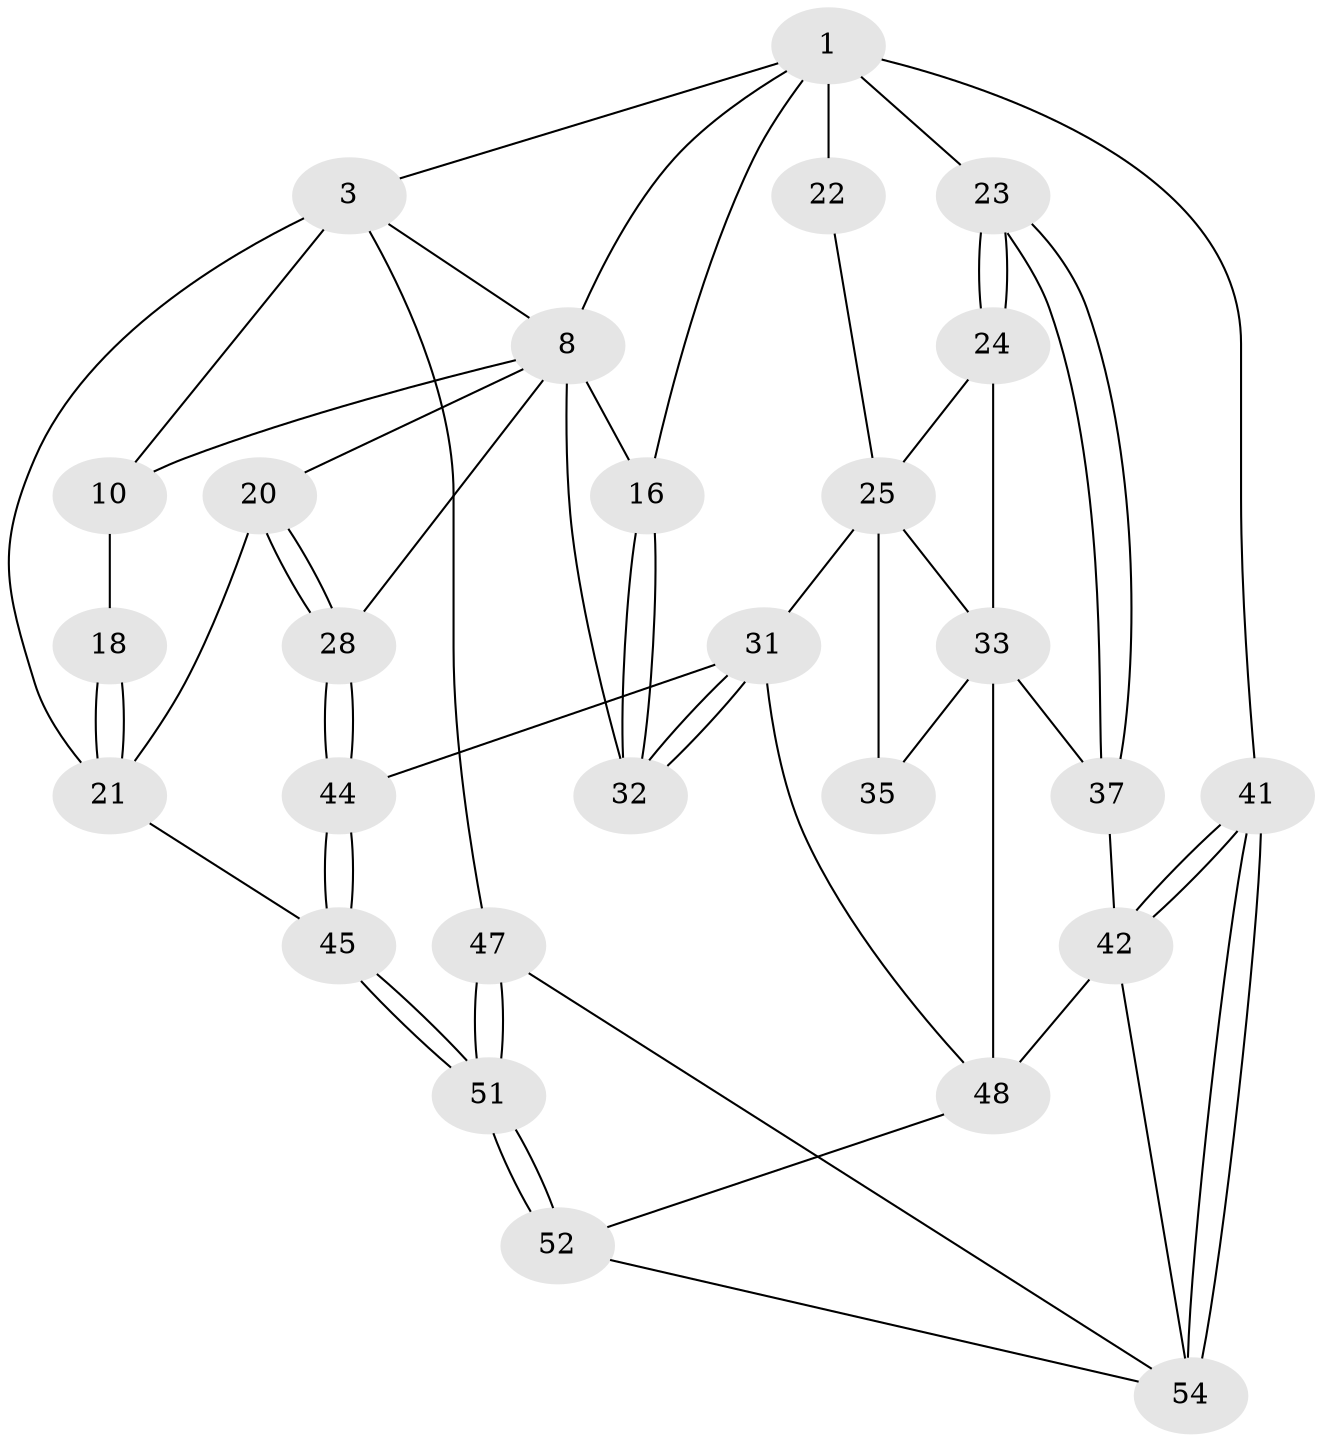 // original degree distribution, {3: 0.03636363636363636, 5: 0.5454545454545454, 6: 0.18181818181818182, 4: 0.23636363636363636}
// Generated by graph-tools (version 1.1) at 2025/21/03/04/25 18:21:39]
// undirected, 27 vertices, 61 edges
graph export_dot {
graph [start="1"]
  node [color=gray90,style=filled];
  1 [pos="+0.8469440199732706+0",super="+2+6"];
  3 [pos="+0+0",super="+4+29"];
  8 [pos="+0.46862845884621385+0.045026620592247296",super="+13"];
  10 [pos="+0.08529013105412085+0.04337714238443077",super="+19+11"];
  16 [pos="+0.5701543013242182+0.2786922530607269"];
  18 [pos="+0.19057840862854641+0.24761930607021093"];
  20 [pos="+0.30578282383475847+0.3131959924470082"];
  21 [pos="+0.2069314093787638+0.28295790246955005",super="+39"];
  22 [pos="+0.6982098306009568+0.18310650297479267"];
  23 [pos="+1+0"];
  24 [pos="+0.8056955819581721+0.2123508169026431"];
  25 [pos="+0.7291997467480628+0.21157036295284332",super="+26"];
  28 [pos="+0.34724457964183836+0.35795357582204795"];
  31 [pos="+0.6265298012852786+0.4230772859491738",super="+46"];
  32 [pos="+0.5870942002000104+0.3547471899189595"];
  33 [pos="+0.8336884275225279+0.2760715552536105",super="+34+36"];
  35 [pos="+0.7768348729558553+0.42222157591468235"];
  37 [pos="+1+0.3292517884414784"];
  41 [pos="+1+0.917170375401856"];
  42 [pos="+1+0.683518988375741",super="+53+43"];
  44 [pos="+0.374316344735854+0.47787907147103925"];
  45 [pos="+0.09236784256750177+0.9219841573460941"];
  47 [pos="+0+1"];
  48 [pos="+0.8283802639954795+0.5947691615107417",super="+49"];
  51 [pos="+0.08612676650526564+0.9370385746194986"];
  52 [pos="+0.3962159346319288+0.8950056506253602"];
  54 [pos="+0.783757387325519+0.7993538175254393",super="+55"];
  1 -- 3;
  1 -- 23;
  1 -- 41;
  1 -- 8;
  1 -- 16;
  1 -- 22 [weight=2];
  3 -- 47 [weight=2];
  3 -- 8;
  3 -- 10 [weight=3];
  3 -- 21;
  8 -- 16;
  8 -- 32;
  8 -- 20;
  8 -- 28;
  8 -- 10;
  10 -- 18 [weight=2];
  16 -- 32;
  16 -- 32;
  18 -- 21;
  18 -- 21;
  20 -- 21;
  20 -- 28;
  20 -- 28;
  21 -- 45;
  22 -- 25;
  23 -- 24;
  23 -- 24;
  23 -- 37;
  23 -- 37;
  24 -- 25;
  24 -- 33;
  25 -- 33;
  25 -- 35;
  25 -- 31;
  28 -- 44;
  28 -- 44;
  31 -- 32;
  31 -- 32;
  31 -- 44;
  31 -- 48;
  33 -- 35 [weight=2];
  33 -- 48;
  33 -- 37;
  37 -- 42;
  41 -- 42;
  41 -- 42;
  41 -- 54 [weight=2];
  41 -- 54;
  42 -- 54;
  42 -- 48 [weight=2];
  44 -- 45;
  44 -- 45;
  45 -- 51;
  45 -- 51;
  47 -- 51;
  47 -- 51;
  47 -- 54;
  48 -- 52;
  51 -- 52;
  51 -- 52;
  52 -- 54;
}
